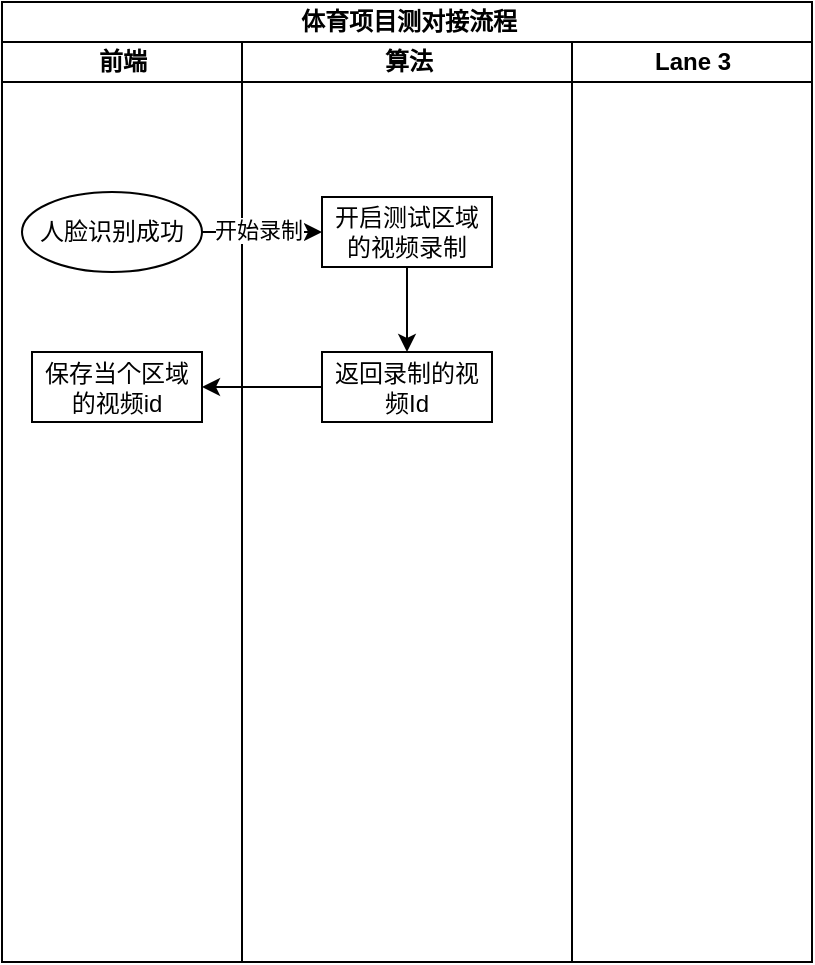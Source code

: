 <mxfile version="28.0.7">
  <diagram id="C5RBs43oDa-KdzZeNtuy" name="Page-1">
    <mxGraphModel dx="815" dy="438" grid="1" gridSize="10" guides="1" tooltips="1" connect="1" arrows="1" fold="1" page="1" pageScale="1" pageWidth="827" pageHeight="1169" math="0" shadow="0">
      <root>
        <mxCell id="WIyWlLk6GJQsqaUBKTNV-0" />
        <mxCell id="WIyWlLk6GJQsqaUBKTNV-1" parent="WIyWlLk6GJQsqaUBKTNV-0" />
        <mxCell id="g53rIc3Xlmnlkb49oTDN-0" value="体育项目测对接流程" style="swimlane;childLayout=stackLayout;resizeParent=1;resizeParentMax=0;startSize=20;html=1;" parent="WIyWlLk6GJQsqaUBKTNV-1" vertex="1">
          <mxGeometry x="220.0" y="105" width="405.0" height="480" as="geometry" />
        </mxCell>
        <mxCell id="g53rIc3Xlmnlkb49oTDN-1" value="前端" style="swimlane;startSize=20;html=1;" parent="g53rIc3Xlmnlkb49oTDN-0" vertex="1">
          <mxGeometry y="20" width="120" height="460" as="geometry" />
        </mxCell>
        <mxCell id="synFvZOogWXM2Xgc4FMd-0" value="人脸识别成功" style="ellipse;whiteSpace=wrap;html=1;" vertex="1" parent="g53rIc3Xlmnlkb49oTDN-1">
          <mxGeometry x="10.0" y="75" width="90" height="40" as="geometry" />
        </mxCell>
        <mxCell id="synFvZOogWXM2Xgc4FMd-16" value="保存当个区域的视频id" style="whiteSpace=wrap;html=1;" vertex="1" parent="g53rIc3Xlmnlkb49oTDN-1">
          <mxGeometry x="15.0" y="155" width="85" height="35" as="geometry" />
        </mxCell>
        <mxCell id="g53rIc3Xlmnlkb49oTDN-2" value="算法" style="swimlane;startSize=20;html=1;" parent="g53rIc3Xlmnlkb49oTDN-0" vertex="1">
          <mxGeometry x="120" y="20" width="165.0" height="460" as="geometry" />
        </mxCell>
        <mxCell id="synFvZOogWXM2Xgc4FMd-5" value="" style="edgeStyle=orthogonalEdgeStyle;rounded=0;orthogonalLoop=1;jettySize=auto;html=1;" edge="1" parent="g53rIc3Xlmnlkb49oTDN-2" source="synFvZOogWXM2Xgc4FMd-1" target="synFvZOogWXM2Xgc4FMd-4">
          <mxGeometry relative="1" as="geometry" />
        </mxCell>
        <mxCell id="synFvZOogWXM2Xgc4FMd-1" value="开启测试区域的视频录制" style="whiteSpace=wrap;html=1;" vertex="1" parent="g53rIc3Xlmnlkb49oTDN-2">
          <mxGeometry x="40" y="77.5" width="85" height="35" as="geometry" />
        </mxCell>
        <mxCell id="synFvZOogWXM2Xgc4FMd-4" value="返回录制的视频Id" style="whiteSpace=wrap;html=1;" vertex="1" parent="g53rIc3Xlmnlkb49oTDN-2">
          <mxGeometry x="40" y="155" width="85" height="35" as="geometry" />
        </mxCell>
        <mxCell id="g53rIc3Xlmnlkb49oTDN-3" value="Lane 3" style="swimlane;startSize=20;html=1;" parent="g53rIc3Xlmnlkb49oTDN-0" vertex="1">
          <mxGeometry x="285.0" y="20" width="120" height="460" as="geometry" />
        </mxCell>
        <mxCell id="synFvZOogWXM2Xgc4FMd-2" value="" style="edgeStyle=orthogonalEdgeStyle;rounded=0;orthogonalLoop=1;jettySize=auto;html=1;" edge="1" parent="g53rIc3Xlmnlkb49oTDN-0" source="synFvZOogWXM2Xgc4FMd-0" target="synFvZOogWXM2Xgc4FMd-1">
          <mxGeometry relative="1" as="geometry" />
        </mxCell>
        <mxCell id="synFvZOogWXM2Xgc4FMd-3" value="开始录制" style="edgeLabel;html=1;align=center;verticalAlign=middle;resizable=0;points=[];" vertex="1" connectable="0" parent="synFvZOogWXM2Xgc4FMd-2">
          <mxGeometry x="-0.09" y="1" relative="1" as="geometry">
            <mxPoint as="offset" />
          </mxGeometry>
        </mxCell>
        <mxCell id="synFvZOogWXM2Xgc4FMd-17" style="edgeStyle=orthogonalEdgeStyle;rounded=0;orthogonalLoop=1;jettySize=auto;html=1;entryX=1;entryY=0.5;entryDx=0;entryDy=0;" edge="1" parent="g53rIc3Xlmnlkb49oTDN-0" source="synFvZOogWXM2Xgc4FMd-4" target="synFvZOogWXM2Xgc4FMd-16">
          <mxGeometry relative="1" as="geometry" />
        </mxCell>
      </root>
    </mxGraphModel>
  </diagram>
</mxfile>
